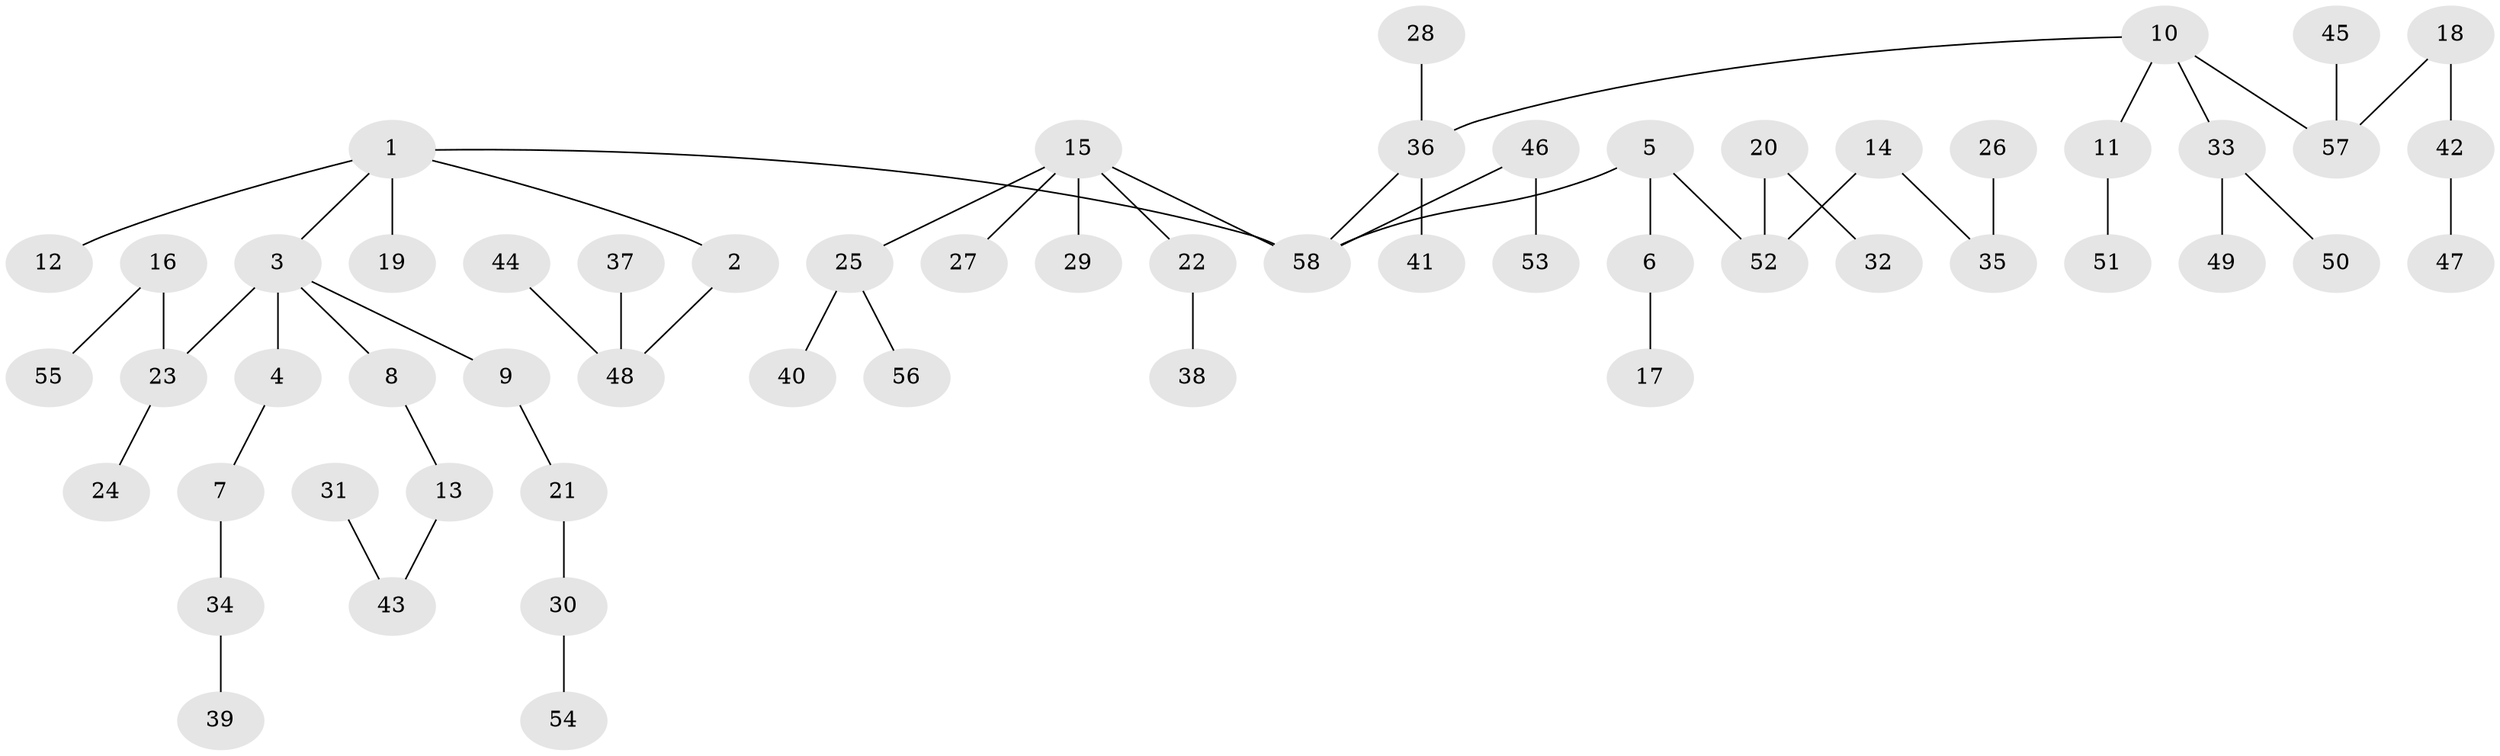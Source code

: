 // original degree distribution, {6: 0.03571428571428571, 1: 0.47619047619047616, 2: 0.30952380952380953, 5: 0.023809523809523808, 3: 0.07142857142857142, 4: 0.08333333333333333}
// Generated by graph-tools (version 1.1) at 2025/37/03/04/25 23:37:30]
// undirected, 58 vertices, 57 edges
graph export_dot {
  node [color=gray90,style=filled];
  1;
  2;
  3;
  4;
  5;
  6;
  7;
  8;
  9;
  10;
  11;
  12;
  13;
  14;
  15;
  16;
  17;
  18;
  19;
  20;
  21;
  22;
  23;
  24;
  25;
  26;
  27;
  28;
  29;
  30;
  31;
  32;
  33;
  34;
  35;
  36;
  37;
  38;
  39;
  40;
  41;
  42;
  43;
  44;
  45;
  46;
  47;
  48;
  49;
  50;
  51;
  52;
  53;
  54;
  55;
  56;
  57;
  58;
  1 -- 2 [weight=1.0];
  1 -- 3 [weight=1.0];
  1 -- 12 [weight=1.0];
  1 -- 19 [weight=1.0];
  1 -- 58 [weight=1.0];
  2 -- 48 [weight=1.0];
  3 -- 4 [weight=1.0];
  3 -- 8 [weight=1.0];
  3 -- 9 [weight=1.0];
  3 -- 23 [weight=1.0];
  4 -- 7 [weight=1.0];
  5 -- 6 [weight=1.0];
  5 -- 52 [weight=1.0];
  5 -- 58 [weight=1.0];
  6 -- 17 [weight=1.0];
  7 -- 34 [weight=1.0];
  8 -- 13 [weight=1.0];
  9 -- 21 [weight=1.0];
  10 -- 11 [weight=1.0];
  10 -- 33 [weight=1.0];
  10 -- 36 [weight=1.0];
  10 -- 57 [weight=1.0];
  11 -- 51 [weight=1.0];
  13 -- 43 [weight=1.0];
  14 -- 35 [weight=1.0];
  14 -- 52 [weight=1.0];
  15 -- 22 [weight=1.0];
  15 -- 25 [weight=1.0];
  15 -- 27 [weight=1.0];
  15 -- 29 [weight=1.0];
  15 -- 58 [weight=1.0];
  16 -- 23 [weight=1.0];
  16 -- 55 [weight=1.0];
  18 -- 42 [weight=1.0];
  18 -- 57 [weight=1.0];
  20 -- 32 [weight=1.0];
  20 -- 52 [weight=1.0];
  21 -- 30 [weight=1.0];
  22 -- 38 [weight=1.0];
  23 -- 24 [weight=1.0];
  25 -- 40 [weight=1.0];
  25 -- 56 [weight=1.0];
  26 -- 35 [weight=1.0];
  28 -- 36 [weight=1.0];
  30 -- 54 [weight=1.0];
  31 -- 43 [weight=1.0];
  33 -- 49 [weight=1.0];
  33 -- 50 [weight=1.0];
  34 -- 39 [weight=1.0];
  36 -- 41 [weight=1.0];
  36 -- 58 [weight=1.0];
  37 -- 48 [weight=1.0];
  42 -- 47 [weight=1.0];
  44 -- 48 [weight=1.0];
  45 -- 57 [weight=1.0];
  46 -- 53 [weight=1.0];
  46 -- 58 [weight=1.0];
}
